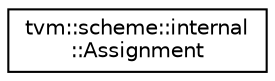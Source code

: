 digraph "Graphical Class Hierarchy"
{
  edge [fontname="Helvetica",fontsize="10",labelfontname="Helvetica",labelfontsize="10"];
  node [fontname="Helvetica",fontsize="10",shape=record];
  rankdir="LR";
  Node0 [label="tvm::scheme::internal\l::Assignment",height=0.2,width=0.4,color="black", fillcolor="white", style="filled",URL="$classtvm_1_1scheme_1_1internal_1_1Assignment.html"];
}
